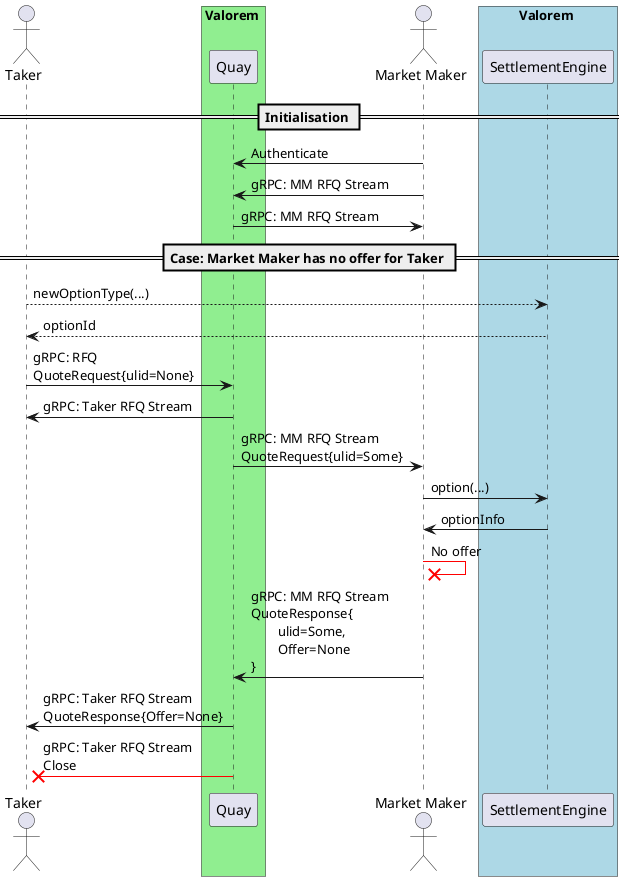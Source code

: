 @startuml

actor Taker
box Valorem #LightGreen
participant Quay
end box
actor "Market Maker" as MM
box Valorem #LightBlue
participant SettlementEngine as SE
end box

== Initialisation ==
MM -> Quay: Authenticate
MM -> Quay: gRPC: MM RFQ Stream
Quay -> MM: gRPC: MM RFQ Stream

== Case: Market Maker has no offer for Taker ==
Taker --> SE: newOptionType(...)
SE --> Taker: optionId
Taker -> Quay: gRPC: RFQ\nQuoteRequest{ulid=None}
Quay -> Taker: gRPC: Taker RFQ Stream
Quay -> MM: gRPC: MM RFQ Stream\nQuoteRequest{ulid=Some}
MM -> SE: option(...)
SE -> MM: optionInfo
MM -[#red]x MM: No offer
MM -> Quay: gRPC: MM RFQ Stream\nQuoteResponse{\n\tulid=Some,\n\tOffer=None\n}
Quay -> Taker: gRPC: Taker RFQ Stream\nQuoteResponse{Offer=None}
Quay -[#red]X Taker: gRPC: Taker RFQ Stream\nClose
@enduml